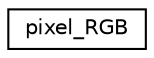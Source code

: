 digraph "Graphical Class Hierarchy"
{
 // LATEX_PDF_SIZE
  edge [fontname="Helvetica",fontsize="10",labelfontname="Helvetica",labelfontsize="10"];
  node [fontname="Helvetica",fontsize="10",shape=record];
  rankdir="LR";
  Node0 [label="pixel_RGB",height=0.2,width=0.4,color="black", fillcolor="white", style="filled",URL="$structpixel___r_g_b.html",tooltip=" "];
}
